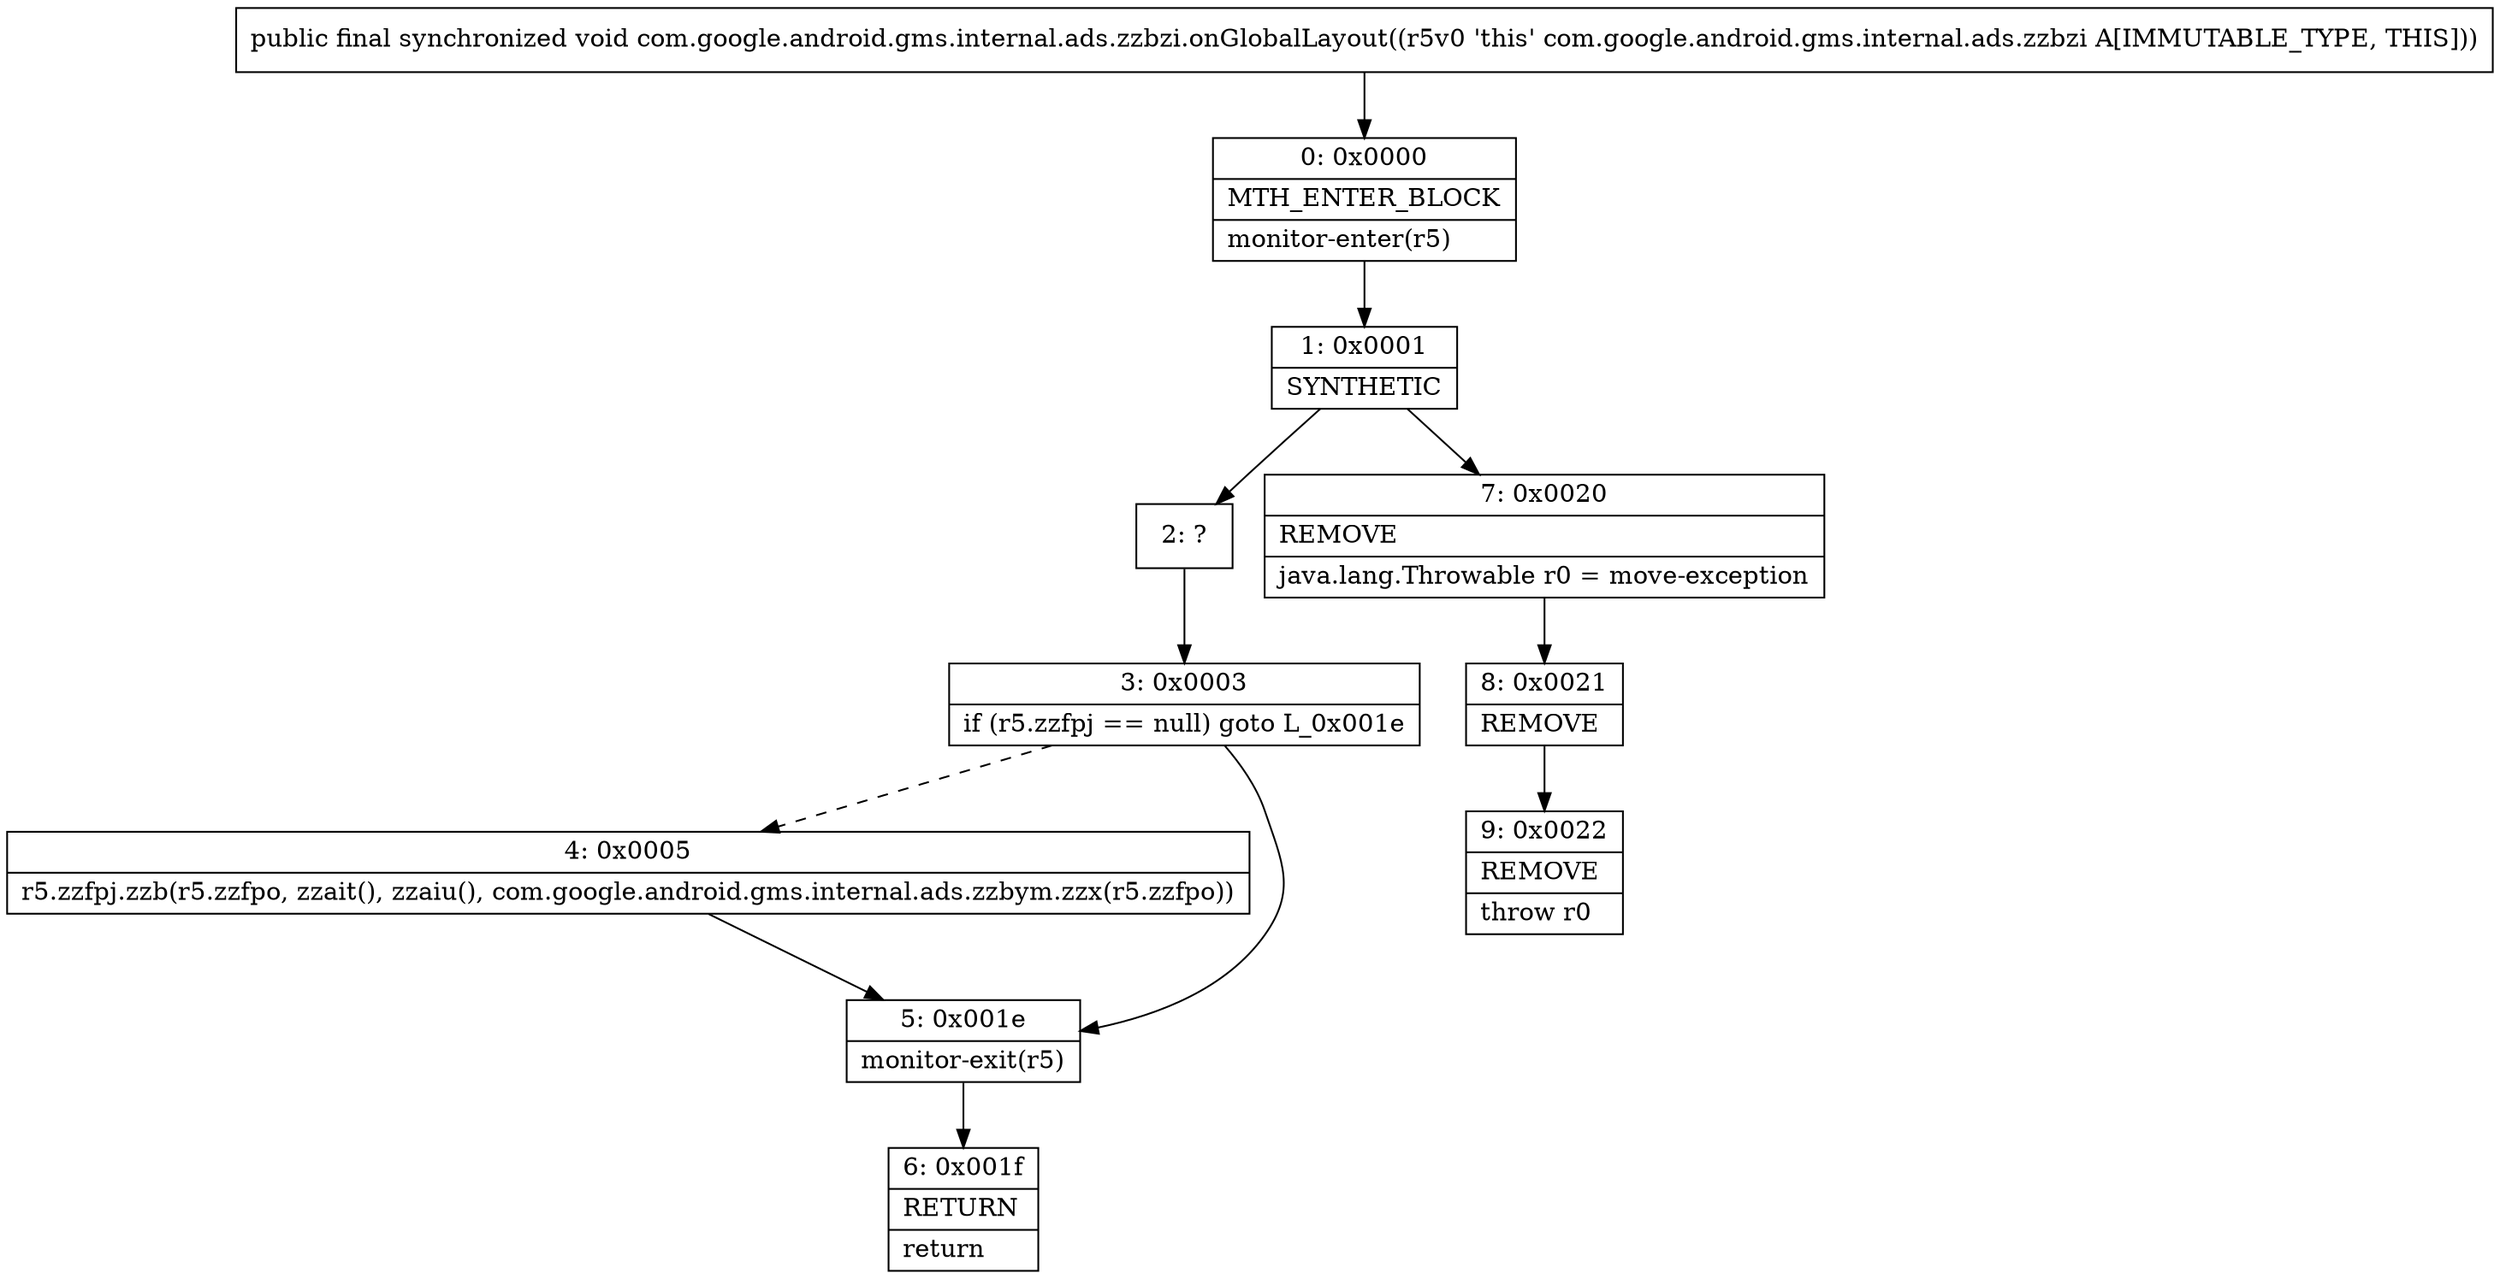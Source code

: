 digraph "CFG forcom.google.android.gms.internal.ads.zzbzi.onGlobalLayout()V" {
Node_0 [shape=record,label="{0\:\ 0x0000|MTH_ENTER_BLOCK\l|monitor\-enter(r5)\l}"];
Node_1 [shape=record,label="{1\:\ 0x0001|SYNTHETIC\l}"];
Node_2 [shape=record,label="{2\:\ ?}"];
Node_3 [shape=record,label="{3\:\ 0x0003|if (r5.zzfpj == null) goto L_0x001e\l}"];
Node_4 [shape=record,label="{4\:\ 0x0005|r5.zzfpj.zzb(r5.zzfpo, zzait(), zzaiu(), com.google.android.gms.internal.ads.zzbym.zzx(r5.zzfpo))\l}"];
Node_5 [shape=record,label="{5\:\ 0x001e|monitor\-exit(r5)\l}"];
Node_6 [shape=record,label="{6\:\ 0x001f|RETURN\l|return\l}"];
Node_7 [shape=record,label="{7\:\ 0x0020|REMOVE\l|java.lang.Throwable r0 = move\-exception\l}"];
Node_8 [shape=record,label="{8\:\ 0x0021|REMOVE\l}"];
Node_9 [shape=record,label="{9\:\ 0x0022|REMOVE\l|throw r0\l}"];
MethodNode[shape=record,label="{public final synchronized void com.google.android.gms.internal.ads.zzbzi.onGlobalLayout((r5v0 'this' com.google.android.gms.internal.ads.zzbzi A[IMMUTABLE_TYPE, THIS])) }"];
MethodNode -> Node_0;
Node_0 -> Node_1;
Node_1 -> Node_2;
Node_1 -> Node_7;
Node_2 -> Node_3;
Node_3 -> Node_4[style=dashed];
Node_3 -> Node_5;
Node_4 -> Node_5;
Node_5 -> Node_6;
Node_7 -> Node_8;
Node_8 -> Node_9;
}

